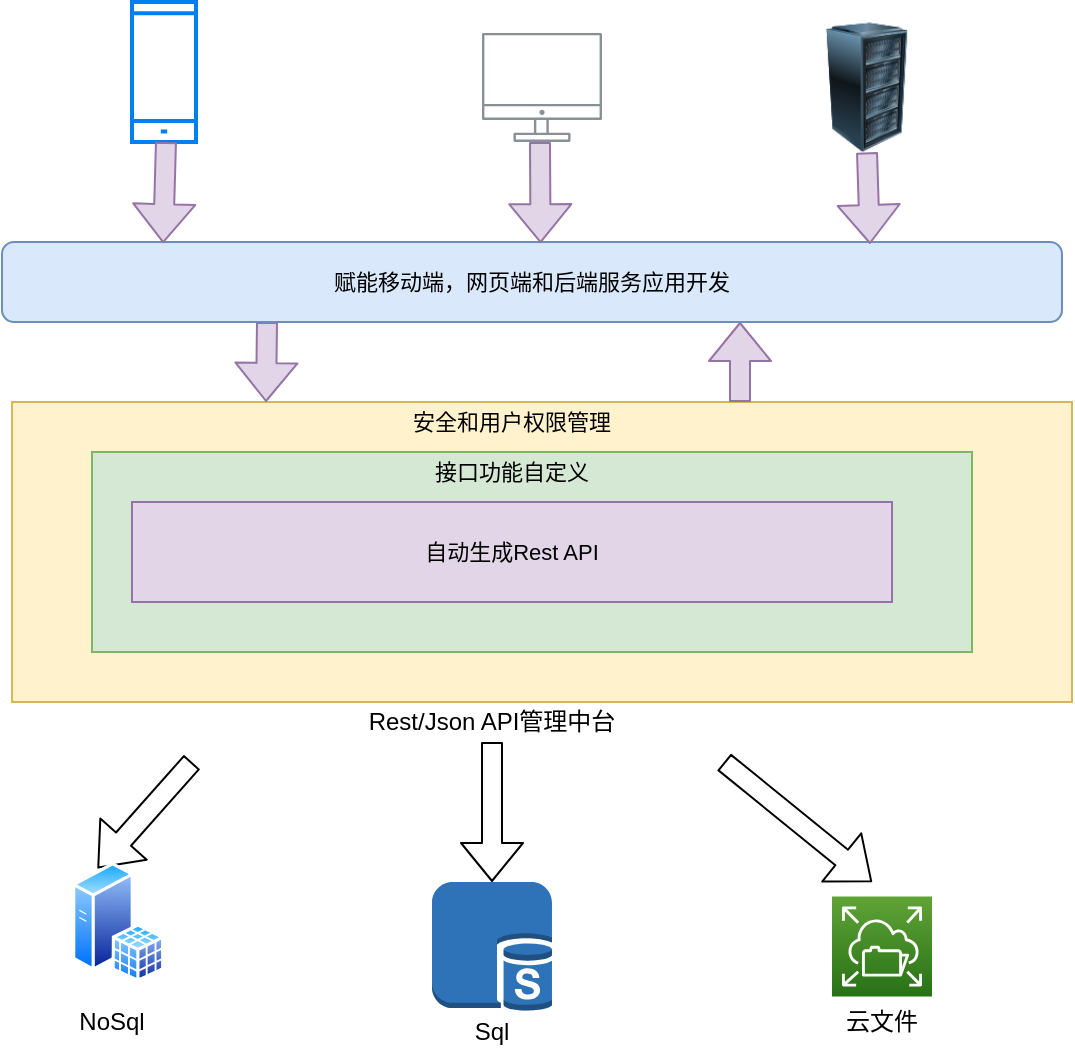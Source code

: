 <mxfile version="14.6.11" type="device"><diagram id="W7LfrRMuPbx2Ajow4DwA" name="Page-1"><mxGraphModel dx="1351" dy="876" grid="1" gridSize="10" guides="1" tooltips="1" connect="1" arrows="1" fold="1" page="1" pageScale="1" pageWidth="850" pageHeight="1100" math="0" shadow="0"><root><mxCell id="0"/><mxCell id="1" parent="0"/><mxCell id="LN7NK1DW6hxHdinTqRpc-1" value="" style="rounded=0;whiteSpace=wrap;html=1;fillColor=#fff2cc;strokeColor=#d6b656;fontSize=11;" parent="1" vertex="1"><mxGeometry x="60" y="440" width="530" height="150" as="geometry"/></mxCell><mxCell id="LN7NK1DW6hxHdinTqRpc-2" value="安全和用户权限管理" style="text;html=1;strokeColor=none;fillColor=none;align=center;verticalAlign=middle;whiteSpace=wrap;rounded=0;fontSize=11;" parent="1" vertex="1"><mxGeometry x="250" y="440" width="120" height="20" as="geometry"/></mxCell><mxCell id="LN7NK1DW6hxHdinTqRpc-14" value="" style="shape=flexArrow;endArrow=classic;html=1;fontSize=11;fillColor=#e1d5e7;strokeColor=#9673a6;exitX=0.25;exitY=1;exitDx=0;exitDy=0;" parent="1" edge="1" source="LN7NK1DW6hxHdinTqRpc-19"><mxGeometry x="60" y="10" width="50" height="50" as="geometry"><mxPoint x="319" y="440" as="sourcePoint"/><mxPoint x="187" y="440" as="targetPoint"/></mxGeometry></mxCell><mxCell id="LN7NK1DW6hxHdinTqRpc-18" value="" style="shape=flexArrow;endArrow=classic;html=1;fontSize=11;fillColor=#e1d5e7;strokeColor=#9673a6;" parent="1" edge="1"><mxGeometry x="-31.5" y="10" width="50" height="50" as="geometry"><mxPoint x="424" y="440" as="sourcePoint"/><mxPoint x="424" y="400" as="targetPoint"/></mxGeometry></mxCell><mxCell id="LN7NK1DW6hxHdinTqRpc-19" value="赋能移动端，网页端和后端服务应用开发" style="rounded=1;whiteSpace=wrap;html=1;fontSize=11;fillColor=#dae8fc;strokeColor=#6c8ebf;" parent="1" vertex="1"><mxGeometry x="55" y="360" width="530" height="40" as="geometry"/></mxCell><mxCell id="D0V6_CFxkKf_AKVIya_v-1" value="" style="rounded=0;whiteSpace=wrap;html=1;fillColor=#d5e8d4;strokeColor=#82b366;fontSize=11;" vertex="1" parent="1"><mxGeometry x="100" y="465" width="440" height="100" as="geometry"/></mxCell><mxCell id="D0V6_CFxkKf_AKVIya_v-2" value="接口功能自定义" style="text;html=1;strokeColor=none;fillColor=none;align=center;verticalAlign=middle;whiteSpace=wrap;rounded=0;fontSize=11;" vertex="1" parent="1"><mxGeometry x="250" y="465" width="120" height="20" as="geometry"/></mxCell><mxCell id="D0V6_CFxkKf_AKVIya_v-3" value="自动生成Rest API" style="rounded=0;whiteSpace=wrap;html=1;fillColor=#e1d5e7;strokeColor=#9673a6;fontSize=11;" vertex="1" parent="1"><mxGeometry x="120" y="490" width="380" height="50" as="geometry"/></mxCell><mxCell id="D0V6_CFxkKf_AKVIya_v-5" value="" style="shape=flexArrow;endArrow=classic;html=1;entryX=0.25;entryY=0;entryDx=0;entryDy=0;" edge="1" parent="1" target="D0V6_CFxkKf_AKVIya_v-6"><mxGeometry width="50" height="50" relative="1" as="geometry"><mxPoint x="150" y="620" as="sourcePoint"/><mxPoint x="130" y="670" as="targetPoint"/></mxGeometry></mxCell><mxCell id="D0V6_CFxkKf_AKVIya_v-6" value="" style="aspect=fixed;perimeter=ellipsePerimeter;html=1;align=center;shadow=0;dashed=0;spacingTop=3;image;image=img/lib/active_directory/sql_server.svg;" vertex="1" parent="1"><mxGeometry x="90" y="670" width="46.2" height="60" as="geometry"/></mxCell><mxCell id="D0V6_CFxkKf_AKVIya_v-7" value="NoSql" style="text;html=1;strokeColor=none;fillColor=none;align=center;verticalAlign=middle;whiteSpace=wrap;rounded=0;" vertex="1" parent="1"><mxGeometry x="90" y="740" width="40" height="20" as="geometry"/></mxCell><mxCell id="D0V6_CFxkKf_AKVIya_v-8" value="" style="outlineConnect=0;dashed=0;verticalLabelPosition=bottom;verticalAlign=top;align=center;html=1;shape=mxgraph.aws3.sql_slave;fillColor=#2E73B8;gradientColor=none;" vertex="1" parent="1"><mxGeometry x="270" y="680" width="60" height="64.5" as="geometry"/></mxCell><mxCell id="D0V6_CFxkKf_AKVIya_v-9" value="" style="shape=flexArrow;endArrow=classic;html=1;exitX=0.5;exitY=1;exitDx=0;exitDy=0;" edge="1" parent="1" source="D0V6_CFxkKf_AKVIya_v-16" target="D0V6_CFxkKf_AKVIya_v-8"><mxGeometry width="50" height="50" relative="1" as="geometry"><mxPoint x="202.5" y="600" as="sourcePoint"/><mxPoint x="140" y="680" as="targetPoint"/></mxGeometry></mxCell><mxCell id="D0V6_CFxkKf_AKVIya_v-11" value="" style="points=[[0,0,0],[0.25,0,0],[0.5,0,0],[0.75,0,0],[1,0,0],[0,1,0],[0.25,1,0],[0.5,1,0],[0.75,1,0],[1,1,0],[0,0.25,0],[0,0.5,0],[0,0.75,0],[1,0.25,0],[1,0.5,0],[1,0.75,0]];outlineConnect=0;fontColor=#232F3E;gradientColor=#60A337;gradientDirection=north;fillColor=#277116;strokeColor=#ffffff;dashed=0;verticalLabelPosition=bottom;verticalAlign=top;align=center;html=1;fontSize=12;fontStyle=0;aspect=fixed;shape=mxgraph.aws4.resourceIcon;resIcon=mxgraph.aws4.elastic_file_system;" vertex="1" parent="1"><mxGeometry x="470" y="687.25" width="50" height="50" as="geometry"/></mxCell><mxCell id="D0V6_CFxkKf_AKVIya_v-12" value="" style="shape=flexArrow;endArrow=classic;html=1;" edge="1" parent="1"><mxGeometry width="50" height="50" relative="1" as="geometry"><mxPoint x="416" y="620" as="sourcePoint"/><mxPoint x="490" y="680" as="targetPoint"/></mxGeometry></mxCell><mxCell id="D0V6_CFxkKf_AKVIya_v-13" value="Sql" style="text;html=1;strokeColor=none;fillColor=none;align=center;verticalAlign=middle;whiteSpace=wrap;rounded=0;" vertex="1" parent="1"><mxGeometry x="280" y="744.5" width="40" height="20" as="geometry"/></mxCell><mxCell id="D0V6_CFxkKf_AKVIya_v-14" value="云文件" style="text;html=1;strokeColor=none;fillColor=none;align=center;verticalAlign=middle;whiteSpace=wrap;rounded=0;" vertex="1" parent="1"><mxGeometry x="475" y="740" width="40" height="20" as="geometry"/></mxCell><mxCell id="D0V6_CFxkKf_AKVIya_v-16" value="Rest/Json API管理中台" style="text;html=1;strokeColor=none;fillColor=none;align=center;verticalAlign=middle;whiteSpace=wrap;rounded=0;" vertex="1" parent="1"><mxGeometry x="230" y="590" width="140" height="20" as="geometry"/></mxCell><mxCell id="D0V6_CFxkKf_AKVIya_v-18" value="" style="html=1;verticalLabelPosition=bottom;align=center;labelBackgroundColor=#ffffff;verticalAlign=top;strokeWidth=2;strokeColor=#0080F0;shadow=0;dashed=0;shape=mxgraph.ios7.icons.smartphone;" vertex="1" parent="1"><mxGeometry x="120" y="240" width="32" height="70" as="geometry"/></mxCell><mxCell id="D0V6_CFxkKf_AKVIya_v-20" value="" style="shape=flexArrow;endArrow=classic;html=1;fontSize=11;fillColor=#e1d5e7;strokeColor=#9673a6;exitX=0.531;exitY=1;exitDx=0;exitDy=0;exitPerimeter=0;entryX=0.152;entryY=0.015;entryDx=0;entryDy=0;entryPerimeter=0;" edge="1" parent="1" source="D0V6_CFxkKf_AKVIya_v-18" target="LN7NK1DW6hxHdinTqRpc-19"><mxGeometry x="70" y="20" width="50" height="50" as="geometry"><mxPoint x="197.5" y="410" as="sourcePoint"/><mxPoint x="197" y="450" as="targetPoint"/></mxGeometry></mxCell><mxCell id="D0V6_CFxkKf_AKVIya_v-21" value="" style="outlineConnect=0;gradientColor=none;fontColor=#545B64;strokeColor=none;fillColor=#879196;dashed=0;verticalLabelPosition=bottom;verticalAlign=top;align=center;html=1;fontSize=12;fontStyle=0;aspect=fixed;shape=mxgraph.aws4.illustration_desktop;pointerEvents=1" vertex="1" parent="1"><mxGeometry x="295" y="255.4" width="60" height="54.6" as="geometry"/></mxCell><mxCell id="D0V6_CFxkKf_AKVIya_v-22" value="" style="shape=flexArrow;endArrow=classic;html=1;fontSize=11;fillColor=#e1d5e7;strokeColor=#9673a6;entryX=0.152;entryY=0.015;entryDx=0;entryDy=0;entryPerimeter=0;" edge="1" parent="1"><mxGeometry x="258.72" y="20" width="50" height="50" as="geometry"><mxPoint x="324" y="310" as="sourcePoint"/><mxPoint x="324.28" y="360.6" as="targetPoint"/></mxGeometry></mxCell><mxCell id="D0V6_CFxkKf_AKVIya_v-23" value="" style="image;html=1;image=img/lib/clip_art/computers/Server_Rack_128x128.png" vertex="1" parent="1"><mxGeometry x="455" y="250.2" width="65" height="65" as="geometry"/></mxCell><mxCell id="D0V6_CFxkKf_AKVIya_v-24" value="" style="shape=flexArrow;endArrow=classic;html=1;fontSize=11;fillColor=#e1d5e7;strokeColor=#9673a6;exitX=0.5;exitY=1;exitDx=0;exitDy=0;" edge="1" parent="1" source="D0V6_CFxkKf_AKVIya_v-23"><mxGeometry x="268.72" y="30" width="50" height="50" as="geometry"><mxPoint x="334" y="320" as="sourcePoint"/><mxPoint x="489" y="361" as="targetPoint"/></mxGeometry></mxCell></root></mxGraphModel></diagram></mxfile>